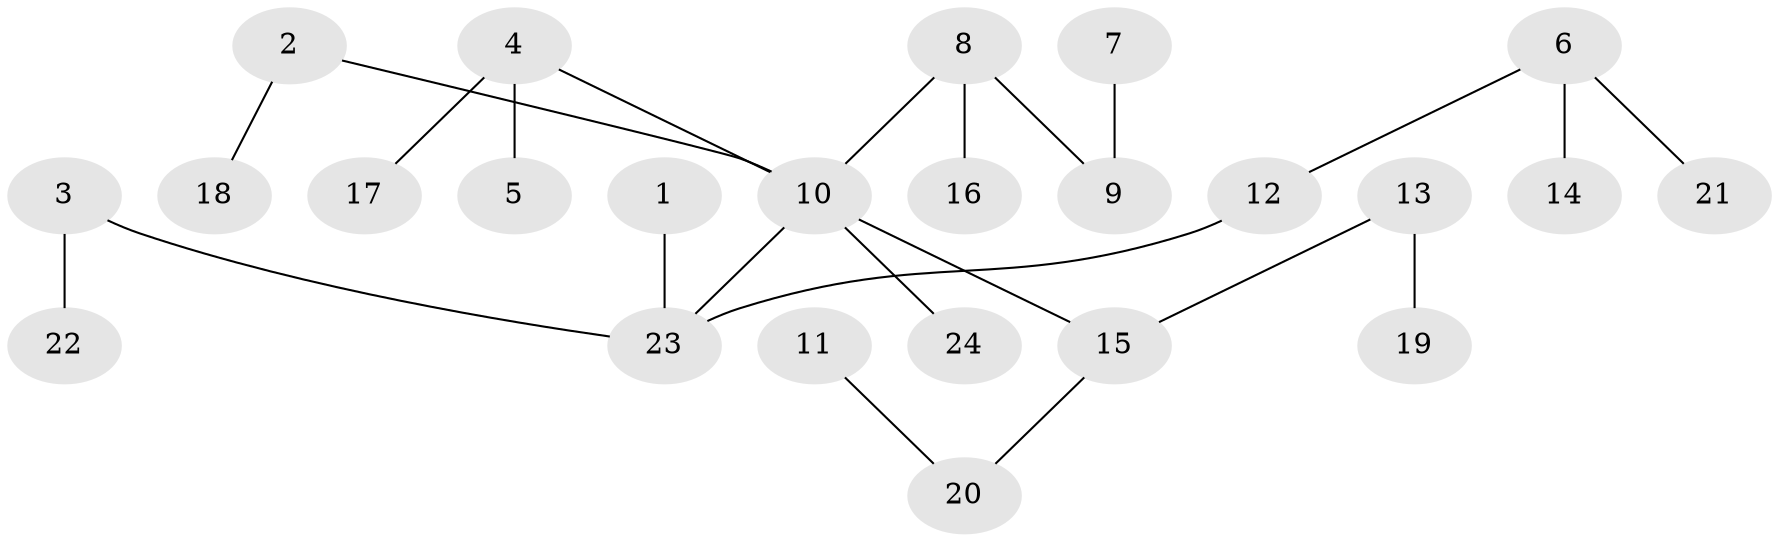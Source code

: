 // original degree distribution, {8: 0.012987012987012988, 3: 0.15584415584415584, 7: 0.012987012987012988, 4: 0.07792207792207792, 1: 0.4805194805194805, 2: 0.2597402597402597}
// Generated by graph-tools (version 1.1) at 2025/37/03/04/25 23:37:17]
// undirected, 24 vertices, 23 edges
graph export_dot {
  node [color=gray90,style=filled];
  1;
  2;
  3;
  4;
  5;
  6;
  7;
  8;
  9;
  10;
  11;
  12;
  13;
  14;
  15;
  16;
  17;
  18;
  19;
  20;
  21;
  22;
  23;
  24;
  1 -- 23 [weight=1.0];
  2 -- 10 [weight=1.0];
  2 -- 18 [weight=1.0];
  3 -- 22 [weight=1.0];
  3 -- 23 [weight=1.0];
  4 -- 5 [weight=1.0];
  4 -- 10 [weight=1.0];
  4 -- 17 [weight=1.0];
  6 -- 12 [weight=1.0];
  6 -- 14 [weight=1.0];
  6 -- 21 [weight=1.0];
  7 -- 9 [weight=1.0];
  8 -- 9 [weight=1.0];
  8 -- 10 [weight=1.0];
  8 -- 16 [weight=1.0];
  10 -- 15 [weight=1.0];
  10 -- 23 [weight=1.0];
  10 -- 24 [weight=1.0];
  11 -- 20 [weight=1.0];
  12 -- 23 [weight=1.0];
  13 -- 15 [weight=1.0];
  13 -- 19 [weight=1.0];
  15 -- 20 [weight=1.0];
}
